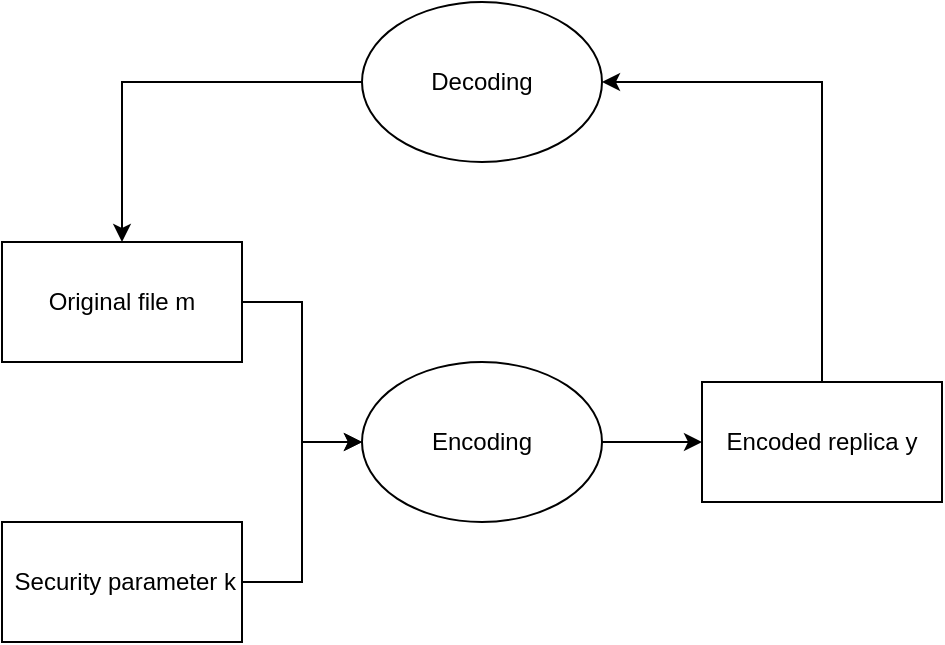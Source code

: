 <mxfile version="16.5.3" type="github" pages="2">
  <diagram id="hXavxRDUvZmFuxoZRebX" name="Replica en/de coding">
    <mxGraphModel dx="1022" dy="521" grid="1" gridSize="10" guides="1" tooltips="1" connect="1" arrows="1" fold="1" page="1" pageScale="1" pageWidth="827" pageHeight="1169" math="0" shadow="0">
      <root>
        <mxCell id="0" />
        <mxCell id="1" parent="0" />
        <mxCell id="l6yrugEHSRgU7fae4Nse-4" style="edgeStyle=orthogonalEdgeStyle;rounded=0;orthogonalLoop=1;jettySize=auto;html=1;entryX=0;entryY=0.5;entryDx=0;entryDy=0;" edge="1" parent="1" source="l6yrugEHSRgU7fae4Nse-1" target="l6yrugEHSRgU7fae4Nse-3">
          <mxGeometry relative="1" as="geometry" />
        </mxCell>
        <mxCell id="l6yrugEHSRgU7fae4Nse-1" value="Original file m" style="rounded=0;whiteSpace=wrap;html=1;" vertex="1" parent="1">
          <mxGeometry x="150" y="370" width="120" height="60" as="geometry" />
        </mxCell>
        <mxCell id="l6yrugEHSRgU7fae4Nse-5" style="edgeStyle=orthogonalEdgeStyle;rounded=0;orthogonalLoop=1;jettySize=auto;html=1;" edge="1" parent="1" source="l6yrugEHSRgU7fae4Nse-2" target="l6yrugEHSRgU7fae4Nse-3">
          <mxGeometry relative="1" as="geometry" />
        </mxCell>
        <mxCell id="l6yrugEHSRgU7fae4Nse-2" value="&amp;nbsp;Security parameter k" style="rounded=0;whiteSpace=wrap;html=1;" vertex="1" parent="1">
          <mxGeometry x="150" y="510" width="120" height="60" as="geometry" />
        </mxCell>
        <mxCell id="l6yrugEHSRgU7fae4Nse-7" style="edgeStyle=orthogonalEdgeStyle;rounded=0;orthogonalLoop=1;jettySize=auto;html=1;exitX=1;exitY=0.5;exitDx=0;exitDy=0;entryX=0;entryY=0.5;entryDx=0;entryDy=0;" edge="1" parent="1" source="l6yrugEHSRgU7fae4Nse-3" target="l6yrugEHSRgU7fae4Nse-6">
          <mxGeometry relative="1" as="geometry" />
        </mxCell>
        <mxCell id="l6yrugEHSRgU7fae4Nse-3" value="Encoding" style="ellipse;whiteSpace=wrap;html=1;" vertex="1" parent="1">
          <mxGeometry x="330" y="430" width="120" height="80" as="geometry" />
        </mxCell>
        <mxCell id="l6yrugEHSRgU7fae4Nse-10" style="edgeStyle=orthogonalEdgeStyle;rounded=0;orthogonalLoop=1;jettySize=auto;html=1;entryX=1;entryY=0.5;entryDx=0;entryDy=0;" edge="1" parent="1" source="l6yrugEHSRgU7fae4Nse-6" target="l6yrugEHSRgU7fae4Nse-9">
          <mxGeometry relative="1" as="geometry">
            <Array as="points">
              <mxPoint x="560" y="290" />
            </Array>
          </mxGeometry>
        </mxCell>
        <mxCell id="l6yrugEHSRgU7fae4Nse-6" value="Encoded replica y" style="rounded=0;whiteSpace=wrap;html=1;" vertex="1" parent="1">
          <mxGeometry x="500" y="440" width="120" height="60" as="geometry" />
        </mxCell>
        <mxCell id="l6yrugEHSRgU7fae4Nse-12" style="edgeStyle=orthogonalEdgeStyle;rounded=0;orthogonalLoop=1;jettySize=auto;html=1;exitX=0;exitY=0.5;exitDx=0;exitDy=0;entryX=0.5;entryY=0;entryDx=0;entryDy=0;" edge="1" parent="1" source="l6yrugEHSRgU7fae4Nse-9" target="l6yrugEHSRgU7fae4Nse-1">
          <mxGeometry relative="1" as="geometry" />
        </mxCell>
        <mxCell id="l6yrugEHSRgU7fae4Nse-9" value="Decoding" style="ellipse;whiteSpace=wrap;html=1;" vertex="1" parent="1">
          <mxGeometry x="330" y="250" width="120" height="80" as="geometry" />
        </mxCell>
      </root>
    </mxGraphModel>
  </diagram>
  <diagram id="9_w7Xt2W6R9c-NubSUa6" name="Proof of Replication">
    <mxGraphModel dx="1703" dy="868" grid="1" gridSize="10" guides="1" tooltips="1" connect="1" arrows="1" fold="1" page="1" pageScale="1" pageWidth="827" pageHeight="1169" math="0" shadow="0">
      <root>
        <mxCell id="CsMOR79Jrtvkc_RoAu5d-0" />
        <mxCell id="CsMOR79Jrtvkc_RoAu5d-1" parent="CsMOR79Jrtvkc_RoAu5d-0" />
        <mxCell id="CsMOR79Jrtvkc_RoAu5d-44" style="edgeStyle=orthogonalEdgeStyle;rounded=0;orthogonalLoop=1;jettySize=auto;html=1;exitX=1;exitY=0.5;exitDx=0;exitDy=0;entryX=0;entryY=0.5;entryDx=0;entryDy=0;" edge="1" parent="CsMOR79Jrtvkc_RoAu5d-1" source="CsMOR79Jrtvkc_RoAu5d-4" target="CsMOR79Jrtvkc_RoAu5d-43">
          <mxGeometry relative="1" as="geometry" />
        </mxCell>
        <mxCell id="CsMOR79Jrtvkc_RoAu5d-4" value="Audit protocol" style="ellipse;whiteSpace=wrap;html=1;" vertex="1" parent="CsMOR79Jrtvkc_RoAu5d-1">
          <mxGeometry x="1100" y="250" width="120" height="80" as="geometry" />
        </mxCell>
        <mxCell id="CsMOR79Jrtvkc_RoAu5d-47" value="" style="edgeStyle=orthogonalEdgeStyle;rounded=0;orthogonalLoop=1;jettySize=auto;html=1;" edge="1" parent="CsMOR79Jrtvkc_RoAu5d-1" source="CsMOR79Jrtvkc_RoAu5d-5" target="CsMOR79Jrtvkc_RoAu5d-23">
          <mxGeometry relative="1" as="geometry" />
        </mxCell>
        <mxCell id="CsMOR79Jrtvkc_RoAu5d-5" value="&amp;nbsp;Retrieve" style="ellipse;whiteSpace=wrap;html=1;" vertex="1" parent="CsMOR79Jrtvkc_RoAu5d-1">
          <mxGeometry x="930" y="560" width="120" height="80" as="geometry" />
        </mxCell>
        <mxCell id="CsMOR79Jrtvkc_RoAu5d-15" style="edgeStyle=orthogonalEdgeStyle;rounded=0;orthogonalLoop=1;jettySize=auto;html=1;exitX=0.5;exitY=1;exitDx=0;exitDy=0;entryX=0;entryY=0.5;entryDx=0;entryDy=0;" edge="1" parent="CsMOR79Jrtvkc_RoAu5d-1" source="CsMOR79Jrtvkc_RoAu5d-6" target="CsMOR79Jrtvkc_RoAu5d-14">
          <mxGeometry relative="1" as="geometry" />
        </mxCell>
        <mxCell id="CsMOR79Jrtvkc_RoAu5d-16" style="edgeStyle=orthogonalEdgeStyle;rounded=0;orthogonalLoop=1;jettySize=auto;html=1;exitX=0.5;exitY=0;exitDx=0;exitDy=0;entryX=0;entryY=0.5;entryDx=0;entryDy=0;" edge="1" parent="CsMOR79Jrtvkc_RoAu5d-1" source="CsMOR79Jrtvkc_RoAu5d-6" target="CsMOR79Jrtvkc_RoAu5d-13">
          <mxGeometry relative="1" as="geometry" />
        </mxCell>
        <mxCell id="CsMOR79Jrtvkc_RoAu5d-6" value="Create" style="ellipse;whiteSpace=wrap;html=1;" vertex="1" parent="CsMOR79Jrtvkc_RoAu5d-1">
          <mxGeometry x="430" y="340" width="120" height="80" as="geometry" />
        </mxCell>
        <mxCell id="CsMOR79Jrtvkc_RoAu5d-10" style="edgeStyle=orthogonalEdgeStyle;rounded=0;orthogonalLoop=1;jettySize=auto;html=1;exitX=1;exitY=0.5;exitDx=0;exitDy=0;entryX=0;entryY=0.5;entryDx=0;entryDy=0;" edge="1" parent="CsMOR79Jrtvkc_RoAu5d-1" source="CsMOR79Jrtvkc_RoAu5d-7" target="CsMOR79Jrtvkc_RoAu5d-6">
          <mxGeometry relative="1" as="geometry" />
        </mxCell>
        <mxCell id="CsMOR79Jrtvkc_RoAu5d-7" value="Input file &lt;b&gt;m&lt;/b&gt;" style="rounded=0;whiteSpace=wrap;html=1;" vertex="1" parent="CsMOR79Jrtvkc_RoAu5d-1">
          <mxGeometry x="230" y="280" width="120" height="60" as="geometry" />
        </mxCell>
        <mxCell id="CsMOR79Jrtvkc_RoAu5d-30" style="edgeStyle=orthogonalEdgeStyle;rounded=0;orthogonalLoop=1;jettySize=auto;html=1;exitX=0.5;exitY=0.5;exitDx=0;exitDy=0;exitPerimeter=0;entryX=0;entryY=0.5;entryDx=0;entryDy=0;" edge="1" parent="CsMOR79Jrtvkc_RoAu5d-1" source="CsMOR79Jrtvkc_RoAu5d-8" target="CsMOR79Jrtvkc_RoAu5d-32">
          <mxGeometry relative="1" as="geometry" />
        </mxCell>
        <mxCell id="CsMOR79Jrtvkc_RoAu5d-34" style="edgeStyle=orthogonalEdgeStyle;rounded=0;orthogonalLoop=1;jettySize=auto;html=1;exitX=0.5;exitY=0.5;exitDx=0;exitDy=0;exitPerimeter=0;entryX=0;entryY=0.5;entryDx=0;entryDy=0;" edge="1" parent="CsMOR79Jrtvkc_RoAu5d-1" source="CsMOR79Jrtvkc_RoAu5d-8" target="CsMOR79Jrtvkc_RoAu5d-33">
          <mxGeometry relative="1" as="geometry" />
        </mxCell>
        <mxCell id="CsMOR79Jrtvkc_RoAu5d-8" value="Client" style="shape=umlActor;verticalLabelPosition=bottom;verticalAlign=top;html=1;outlineConnect=0;" vertex="1" parent="CsMOR79Jrtvkc_RoAu5d-1">
          <mxGeometry x="790" y="260" width="30" height="60" as="geometry" />
        </mxCell>
        <mxCell id="CsMOR79Jrtvkc_RoAu5d-11" style="edgeStyle=orthogonalEdgeStyle;rounded=0;orthogonalLoop=1;jettySize=auto;html=1;exitX=1;exitY=0.5;exitDx=0;exitDy=0;" edge="1" parent="CsMOR79Jrtvkc_RoAu5d-1" source="CsMOR79Jrtvkc_RoAu5d-9">
          <mxGeometry relative="1" as="geometry">
            <mxPoint x="430" y="380" as="targetPoint" />
            <Array as="points">
              <mxPoint x="390" y="450" />
              <mxPoint x="390" y="380" />
            </Array>
          </mxGeometry>
        </mxCell>
        <mxCell id="CsMOR79Jrtvkc_RoAu5d-9" value="Replication factor &lt;b&gt;n&lt;/b&gt;" style="rounded=0;whiteSpace=wrap;html=1;" vertex="1" parent="CsMOR79Jrtvkc_RoAu5d-1">
          <mxGeometry x="230" y="420" width="120" height="60" as="geometry" />
        </mxCell>
        <mxCell id="CsMOR79Jrtvkc_RoAu5d-18" style="edgeStyle=orthogonalEdgeStyle;rounded=0;orthogonalLoop=1;jettySize=auto;html=1;" edge="1" parent="CsMOR79Jrtvkc_RoAu5d-1" source="CsMOR79Jrtvkc_RoAu5d-13" target="CsMOR79Jrtvkc_RoAu5d-8">
          <mxGeometry relative="1" as="geometry" />
        </mxCell>
        <mxCell id="CsMOR79Jrtvkc_RoAu5d-13" value="verfication info &lt;b&gt;ver&lt;/b&gt;" style="rounded=0;whiteSpace=wrap;html=1;" vertex="1" parent="CsMOR79Jrtvkc_RoAu5d-1">
          <mxGeometry x="590" y="260" width="120" height="60" as="geometry" />
        </mxCell>
        <mxCell id="CsMOR79Jrtvkc_RoAu5d-20" style="edgeStyle=orthogonalEdgeStyle;rounded=0;orthogonalLoop=1;jettySize=auto;html=1;exitX=1;exitY=0.5;exitDx=0;exitDy=0;entryX=0;entryY=0.5;entryDx=0;entryDy=0;entryPerimeter=0;" edge="1" parent="CsMOR79Jrtvkc_RoAu5d-1" source="CsMOR79Jrtvkc_RoAu5d-14" target="CsMOR79Jrtvkc_RoAu5d-19">
          <mxGeometry relative="1" as="geometry" />
        </mxCell>
        <mxCell id="CsMOR79Jrtvkc_RoAu5d-14" value="&lt;b&gt;n&lt;/b&gt; replicas&lt;br&gt;(y&lt;sup&gt;1&lt;/sup&gt; ... y&lt;sup&gt;n&lt;/sup&gt;)" style="rounded=0;whiteSpace=wrap;html=1;" vertex="1" parent="CsMOR79Jrtvkc_RoAu5d-1">
          <mxGeometry x="590" y="440" width="120" height="60" as="geometry" />
        </mxCell>
        <mxCell id="CsMOR79Jrtvkc_RoAu5d-41" style="edgeStyle=orthogonalEdgeStyle;rounded=0;orthogonalLoop=1;jettySize=auto;html=1;exitX=1;exitY=0;exitDx=0;exitDy=52.5;exitPerimeter=0;entryX=0;entryY=0.5;entryDx=0;entryDy=0;" edge="1" parent="CsMOR79Jrtvkc_RoAu5d-1" source="CsMOR79Jrtvkc_RoAu5d-19" target="CsMOR79Jrtvkc_RoAu5d-38">
          <mxGeometry relative="1" as="geometry">
            <Array as="points">
              <mxPoint x="835" y="470" />
            </Array>
          </mxGeometry>
        </mxCell>
        <mxCell id="CsMOR79Jrtvkc_RoAu5d-19" value="Server &lt;b&gt;i&lt;/b&gt;" style="shape=cylinder3;whiteSpace=wrap;html=1;boundedLbl=1;backgroundOutline=1;size=15;" vertex="1" parent="CsMOR79Jrtvkc_RoAu5d-1">
          <mxGeometry x="775" y="430" width="60" height="80" as="geometry" />
        </mxCell>
        <mxCell id="CsMOR79Jrtvkc_RoAu5d-23" value="Original file &lt;b&gt;m&lt;sub&gt;i&lt;/sub&gt;&lt;/b&gt;" style="rounded=0;whiteSpace=wrap;html=1;" vertex="1" parent="CsMOR79Jrtvkc_RoAu5d-1">
          <mxGeometry x="930" y="690" width="120" height="60" as="geometry" />
        </mxCell>
        <mxCell id="CsMOR79Jrtvkc_RoAu5d-36" style="edgeStyle=orthogonalEdgeStyle;rounded=0;orthogonalLoop=1;jettySize=auto;html=1;entryX=0;entryY=0.5;entryDx=0;entryDy=0;" edge="1" parent="CsMOR79Jrtvkc_RoAu5d-1" source="CsMOR79Jrtvkc_RoAu5d-32" target="CsMOR79Jrtvkc_RoAu5d-4">
          <mxGeometry relative="1" as="geometry" />
        </mxCell>
        <mxCell id="CsMOR79Jrtvkc_RoAu5d-32" value="verfication info &lt;b&gt;ver&lt;/b&gt;" style="rounded=0;whiteSpace=wrap;html=1;" vertex="1" parent="CsMOR79Jrtvkc_RoAu5d-1">
          <mxGeometry x="890" y="200" width="120" height="60" as="geometry" />
        </mxCell>
        <mxCell id="CsMOR79Jrtvkc_RoAu5d-35" style="edgeStyle=orthogonalEdgeStyle;rounded=0;orthogonalLoop=1;jettySize=auto;html=1;exitX=0.5;exitY=1;exitDx=0;exitDy=0;entryX=0.5;entryY=0;entryDx=0;entryDy=0;entryPerimeter=0;" edge="1" parent="CsMOR79Jrtvkc_RoAu5d-1" source="CsMOR79Jrtvkc_RoAu5d-33" target="CsMOR79Jrtvkc_RoAu5d-19">
          <mxGeometry relative="1" as="geometry">
            <Array as="points">
              <mxPoint x="950" y="400" />
              <mxPoint x="805" y="400" />
            </Array>
          </mxGeometry>
        </mxCell>
        <mxCell id="CsMOR79Jrtvkc_RoAu5d-37" style="edgeStyle=orthogonalEdgeStyle;rounded=0;orthogonalLoop=1;jettySize=auto;html=1;entryX=0;entryY=0.5;entryDx=0;entryDy=0;" edge="1" parent="CsMOR79Jrtvkc_RoAu5d-1" source="CsMOR79Jrtvkc_RoAu5d-33" target="CsMOR79Jrtvkc_RoAu5d-4">
          <mxGeometry relative="1" as="geometry" />
        </mxCell>
        <mxCell id="CsMOR79Jrtvkc_RoAu5d-33" value="Server info &lt;b&gt;i&lt;/b&gt;" style="rounded=0;whiteSpace=wrap;html=1;" vertex="1" parent="CsMOR79Jrtvkc_RoAu5d-1">
          <mxGeometry x="890" y="310" width="120" height="60" as="geometry" />
        </mxCell>
        <mxCell id="CsMOR79Jrtvkc_RoAu5d-42" style="edgeStyle=orthogonalEdgeStyle;rounded=0;orthogonalLoop=1;jettySize=auto;html=1;entryX=0.5;entryY=1;entryDx=0;entryDy=0;" edge="1" parent="CsMOR79Jrtvkc_RoAu5d-1" source="CsMOR79Jrtvkc_RoAu5d-38" target="CsMOR79Jrtvkc_RoAu5d-4">
          <mxGeometry relative="1" as="geometry" />
        </mxCell>
        <mxCell id="CsMOR79Jrtvkc_RoAu5d-46" style="edgeStyle=orthogonalEdgeStyle;rounded=0;orthogonalLoop=1;jettySize=auto;html=1;exitX=0.5;exitY=1;exitDx=0;exitDy=0;entryX=0.5;entryY=0;entryDx=0;entryDy=0;" edge="1" parent="CsMOR79Jrtvkc_RoAu5d-1" source="CsMOR79Jrtvkc_RoAu5d-38" target="CsMOR79Jrtvkc_RoAu5d-5">
          <mxGeometry relative="1" as="geometry" />
        </mxCell>
        <mxCell id="CsMOR79Jrtvkc_RoAu5d-38" value="Replica &lt;b&gt;y&lt;sup&gt;i&lt;/sup&gt;&lt;/b&gt;" style="rounded=0;whiteSpace=wrap;html=1;" vertex="1" parent="CsMOR79Jrtvkc_RoAu5d-1">
          <mxGeometry x="930" y="440" width="120" height="60" as="geometry" />
        </mxCell>
        <mxCell id="CsMOR79Jrtvkc_RoAu5d-43" value="{1,0}" style="rounded=0;whiteSpace=wrap;html=1;" vertex="1" parent="CsMOR79Jrtvkc_RoAu5d-1">
          <mxGeometry x="1290" y="260" width="120" height="60" as="geometry" />
        </mxCell>
      </root>
    </mxGraphModel>
  </diagram>
</mxfile>
